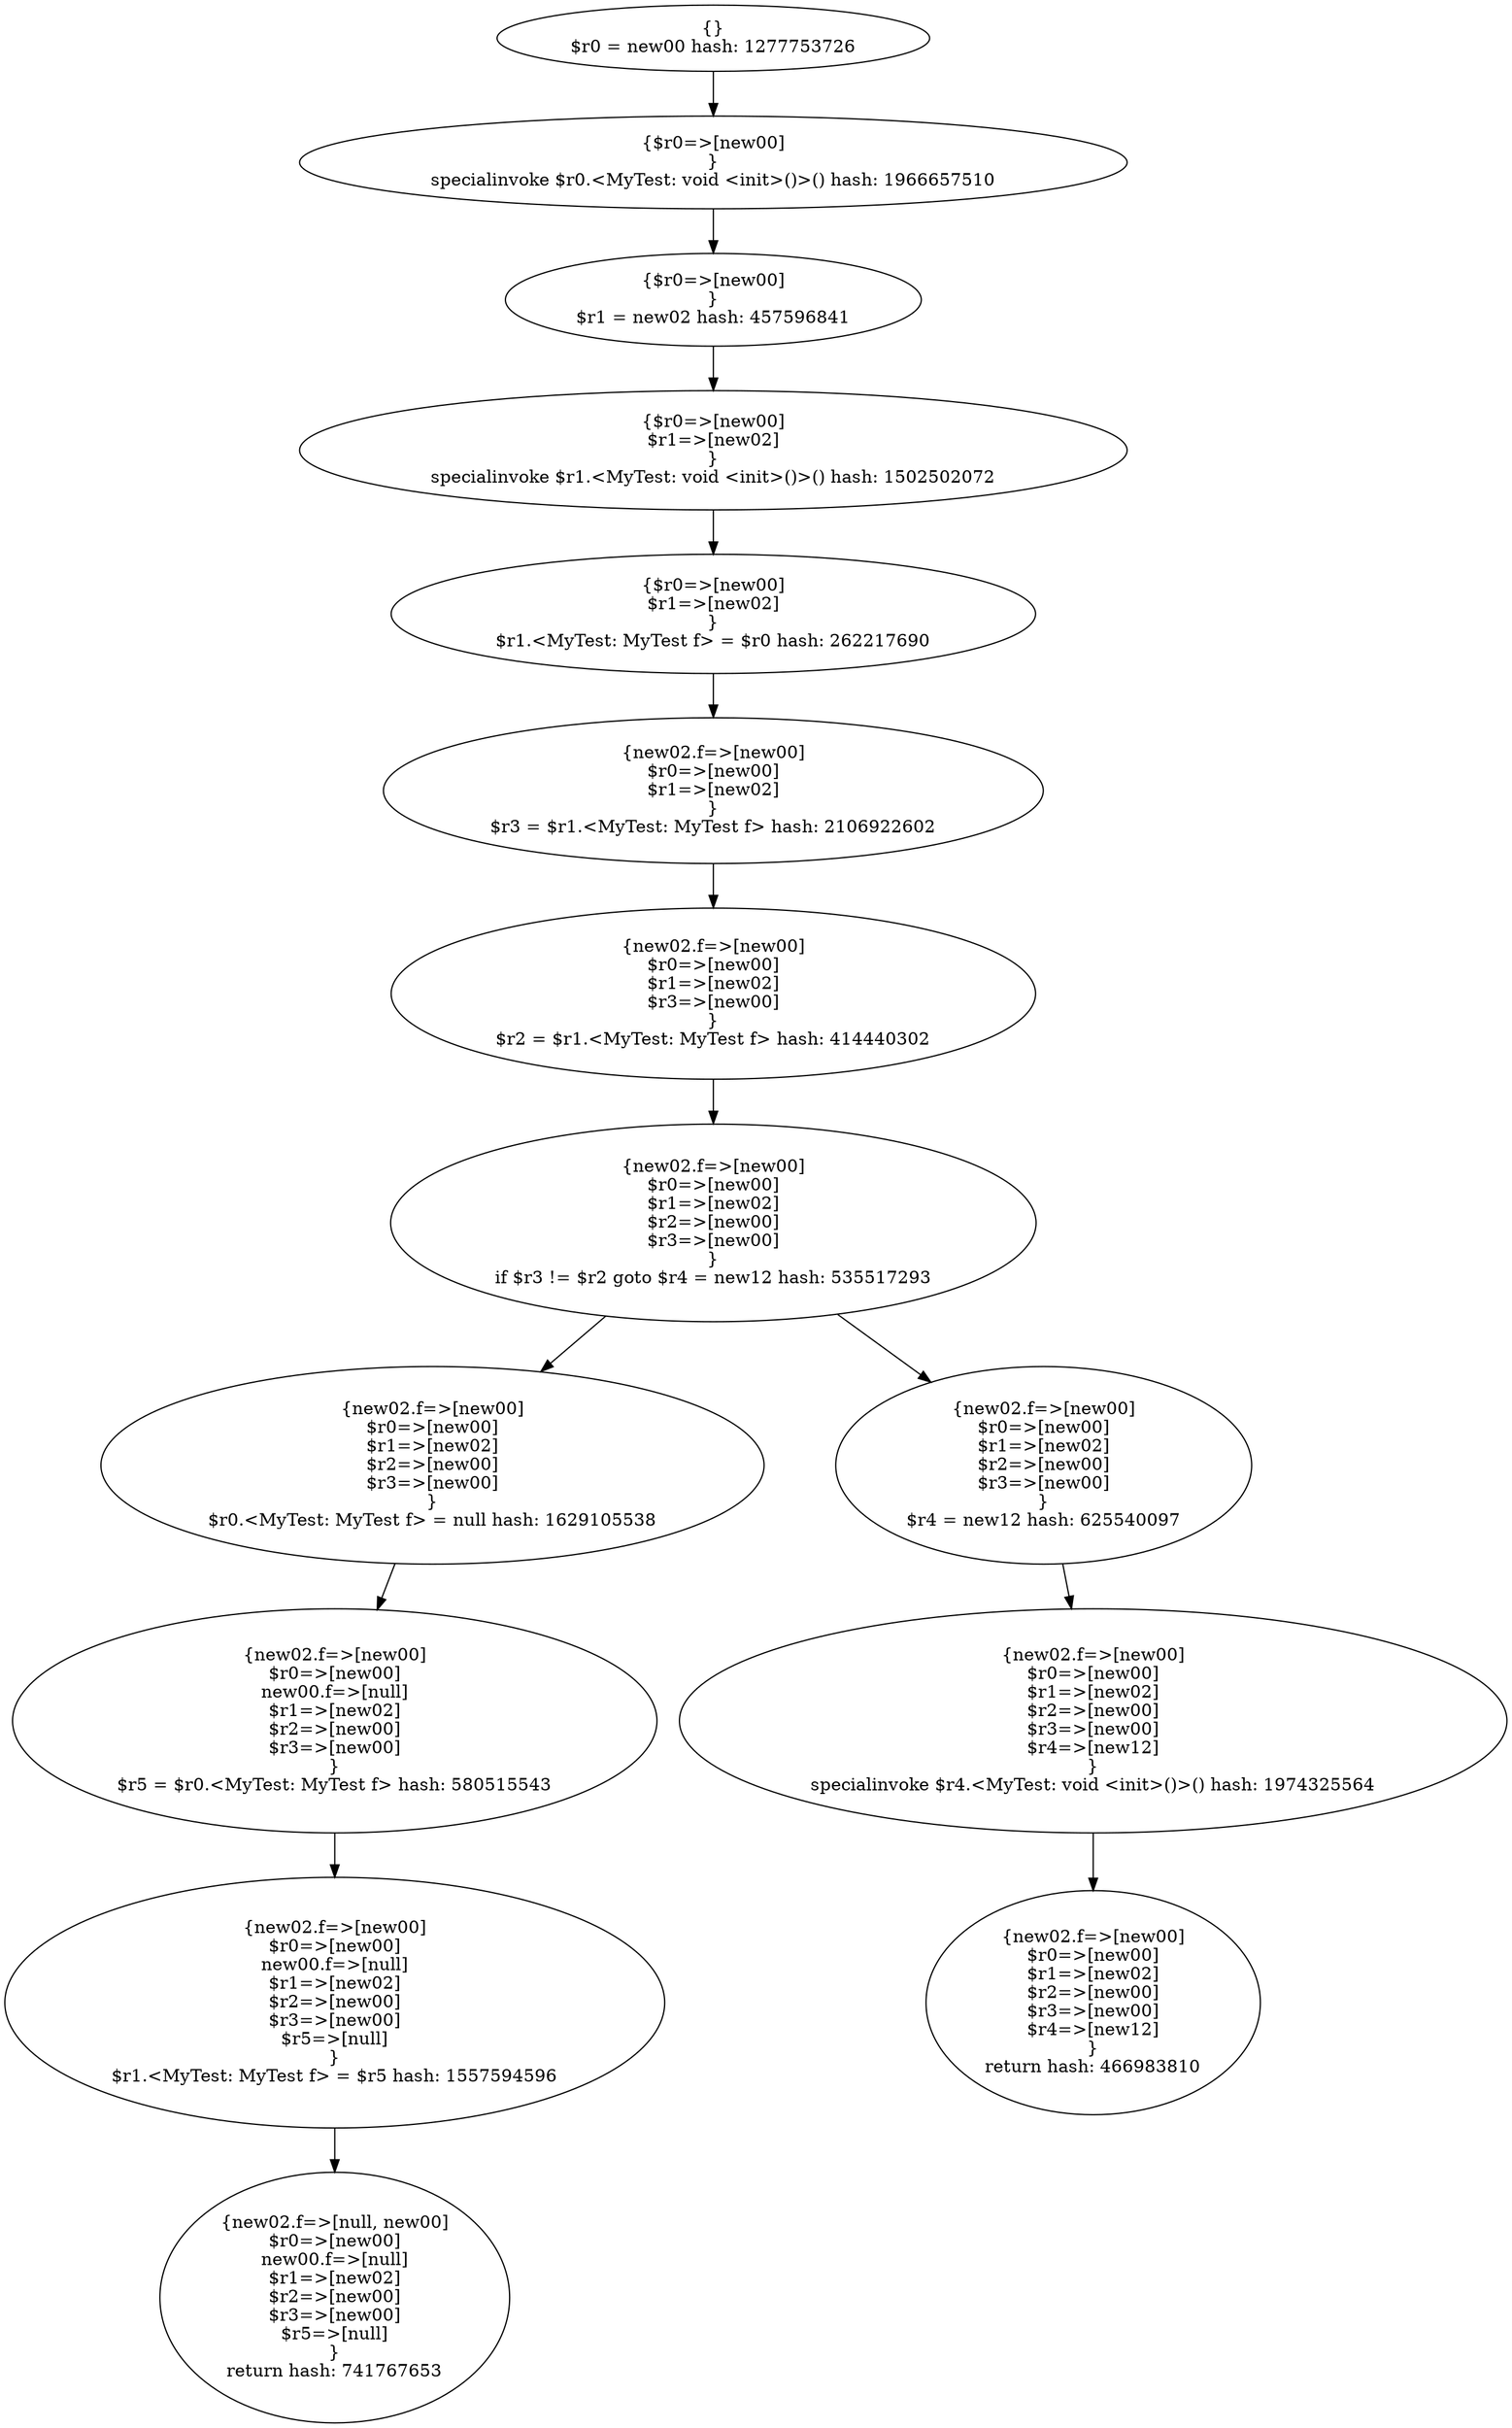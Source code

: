 digraph "./target2-mine/MyTest.conditional_check_early_returns" {
    "{}
$r0 = new00 hash: 1277753726";
    "{$r0=>[new00]
}
specialinvoke $r0.<MyTest: void <init>()>() hash: 1966657510";
    "{}
$r0 = new00 hash: 1277753726"->"{$r0=>[new00]
}
specialinvoke $r0.<MyTest: void <init>()>() hash: 1966657510";
    "{$r0=>[new00]
}
$r1 = new02 hash: 457596841";
    "{$r0=>[new00]
}
specialinvoke $r0.<MyTest: void <init>()>() hash: 1966657510"->"{$r0=>[new00]
}
$r1 = new02 hash: 457596841";
    "{$r0=>[new00]
$r1=>[new02]
}
specialinvoke $r1.<MyTest: void <init>()>() hash: 1502502072";
    "{$r0=>[new00]
}
$r1 = new02 hash: 457596841"->"{$r0=>[new00]
$r1=>[new02]
}
specialinvoke $r1.<MyTest: void <init>()>() hash: 1502502072";
    "{$r0=>[new00]
$r1=>[new02]
}
$r1.<MyTest: MyTest f> = $r0 hash: 262217690";
    "{$r0=>[new00]
$r1=>[new02]
}
specialinvoke $r1.<MyTest: void <init>()>() hash: 1502502072"->"{$r0=>[new00]
$r1=>[new02]
}
$r1.<MyTest: MyTest f> = $r0 hash: 262217690";
    "{new02.f=>[new00]
$r0=>[new00]
$r1=>[new02]
}
$r3 = $r1.<MyTest: MyTest f> hash: 2106922602";
    "{$r0=>[new00]
$r1=>[new02]
}
$r1.<MyTest: MyTest f> = $r0 hash: 262217690"->"{new02.f=>[new00]
$r0=>[new00]
$r1=>[new02]
}
$r3 = $r1.<MyTest: MyTest f> hash: 2106922602";
    "{new02.f=>[new00]
$r0=>[new00]
$r1=>[new02]
$r3=>[new00]
}
$r2 = $r1.<MyTest: MyTest f> hash: 414440302";
    "{new02.f=>[new00]
$r0=>[new00]
$r1=>[new02]
}
$r3 = $r1.<MyTest: MyTest f> hash: 2106922602"->"{new02.f=>[new00]
$r0=>[new00]
$r1=>[new02]
$r3=>[new00]
}
$r2 = $r1.<MyTest: MyTest f> hash: 414440302";
    "{new02.f=>[new00]
$r0=>[new00]
$r1=>[new02]
$r2=>[new00]
$r3=>[new00]
}
if $r3 != $r2 goto $r4 = new12 hash: 535517293";
    "{new02.f=>[new00]
$r0=>[new00]
$r1=>[new02]
$r3=>[new00]
}
$r2 = $r1.<MyTest: MyTest f> hash: 414440302"->"{new02.f=>[new00]
$r0=>[new00]
$r1=>[new02]
$r2=>[new00]
$r3=>[new00]
}
if $r3 != $r2 goto $r4 = new12 hash: 535517293";
    "{new02.f=>[new00]
$r0=>[new00]
$r1=>[new02]
$r2=>[new00]
$r3=>[new00]
}
$r0.<MyTest: MyTest f> = null hash: 1629105538";
    "{new02.f=>[new00]
$r0=>[new00]
$r1=>[new02]
$r2=>[new00]
$r3=>[new00]
}
if $r3 != $r2 goto $r4 = new12 hash: 535517293"->"{new02.f=>[new00]
$r0=>[new00]
$r1=>[new02]
$r2=>[new00]
$r3=>[new00]
}
$r0.<MyTest: MyTest f> = null hash: 1629105538";
    "{new02.f=>[new00]
$r0=>[new00]
$r1=>[new02]
$r2=>[new00]
$r3=>[new00]
}
$r4 = new12 hash: 625540097";
    "{new02.f=>[new00]
$r0=>[new00]
$r1=>[new02]
$r2=>[new00]
$r3=>[new00]
}
if $r3 != $r2 goto $r4 = new12 hash: 535517293"->"{new02.f=>[new00]
$r0=>[new00]
$r1=>[new02]
$r2=>[new00]
$r3=>[new00]
}
$r4 = new12 hash: 625540097";
    "{new02.f=>[new00]
$r0=>[new00]
new00.f=>[null]
$r1=>[new02]
$r2=>[new00]
$r3=>[new00]
}
$r5 = $r0.<MyTest: MyTest f> hash: 580515543";
    "{new02.f=>[new00]
$r0=>[new00]
$r1=>[new02]
$r2=>[new00]
$r3=>[new00]
}
$r0.<MyTest: MyTest f> = null hash: 1629105538"->"{new02.f=>[new00]
$r0=>[new00]
new00.f=>[null]
$r1=>[new02]
$r2=>[new00]
$r3=>[new00]
}
$r5 = $r0.<MyTest: MyTest f> hash: 580515543";
    "{new02.f=>[new00]
$r0=>[new00]
new00.f=>[null]
$r1=>[new02]
$r2=>[new00]
$r3=>[new00]
$r5=>[null]
}
$r1.<MyTest: MyTest f> = $r5 hash: 1557594596";
    "{new02.f=>[new00]
$r0=>[new00]
new00.f=>[null]
$r1=>[new02]
$r2=>[new00]
$r3=>[new00]
}
$r5 = $r0.<MyTest: MyTest f> hash: 580515543"->"{new02.f=>[new00]
$r0=>[new00]
new00.f=>[null]
$r1=>[new02]
$r2=>[new00]
$r3=>[new00]
$r5=>[null]
}
$r1.<MyTest: MyTest f> = $r5 hash: 1557594596";
    "{new02.f=>[null, new00]
$r0=>[new00]
new00.f=>[null]
$r1=>[new02]
$r2=>[new00]
$r3=>[new00]
$r5=>[null]
}
return hash: 741767653";
    "{new02.f=>[new00]
$r0=>[new00]
new00.f=>[null]
$r1=>[new02]
$r2=>[new00]
$r3=>[new00]
$r5=>[null]
}
$r1.<MyTest: MyTest f> = $r5 hash: 1557594596"->"{new02.f=>[null, new00]
$r0=>[new00]
new00.f=>[null]
$r1=>[new02]
$r2=>[new00]
$r3=>[new00]
$r5=>[null]
}
return hash: 741767653";
    "{new02.f=>[new00]
$r0=>[new00]
$r1=>[new02]
$r2=>[new00]
$r3=>[new00]
$r4=>[new12]
}
specialinvoke $r4.<MyTest: void <init>()>() hash: 1974325564";
    "{new02.f=>[new00]
$r0=>[new00]
$r1=>[new02]
$r2=>[new00]
$r3=>[new00]
}
$r4 = new12 hash: 625540097"->"{new02.f=>[new00]
$r0=>[new00]
$r1=>[new02]
$r2=>[new00]
$r3=>[new00]
$r4=>[new12]
}
specialinvoke $r4.<MyTest: void <init>()>() hash: 1974325564";
    "{new02.f=>[new00]
$r0=>[new00]
$r1=>[new02]
$r2=>[new00]
$r3=>[new00]
$r4=>[new12]
}
return hash: 466983810";
    "{new02.f=>[new00]
$r0=>[new00]
$r1=>[new02]
$r2=>[new00]
$r3=>[new00]
$r4=>[new12]
}
specialinvoke $r4.<MyTest: void <init>()>() hash: 1974325564"->"{new02.f=>[new00]
$r0=>[new00]
$r1=>[new02]
$r2=>[new00]
$r3=>[new00]
$r4=>[new12]
}
return hash: 466983810";
}
